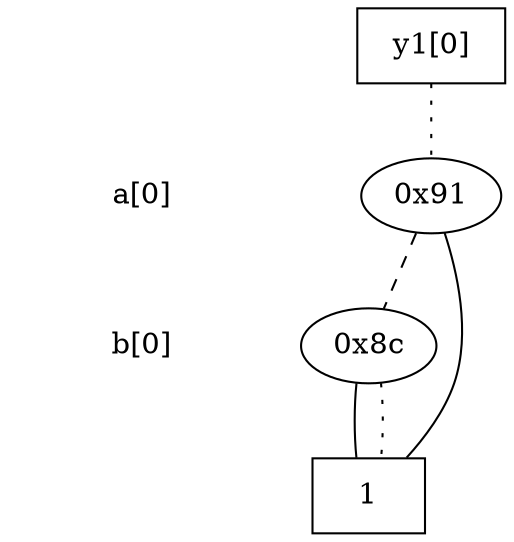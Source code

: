 digraph "DD" {
size = "7.5,10"
center = true;
edge [dir = none];
{ node [shape = plaintext];
  edge [style = invis];
  "CONST NODES" [style = invis];
" a[0] " -> " b[0] " -> "CONST NODES"; 
}
{ rank = same; node [shape = box]; edge [style = invis];
"  y1[0]  "; }
{ rank = same; " a[0] ";
"0x91";
}
{ rank = same; " b[0] ";
"0x8c";
}
{ rank = same; "CONST NODES";
{ node [shape = box]; "0x85";
}
}
"  y1[0]  " -> "0x91" [style = dotted];
"0x91" -> "0x85";
"0x91" -> "0x8c" [style = dashed];
"0x8c" -> "0x85";
"0x8c" -> "0x85" [style = dotted];
"0x85" [label = "1"];
}
